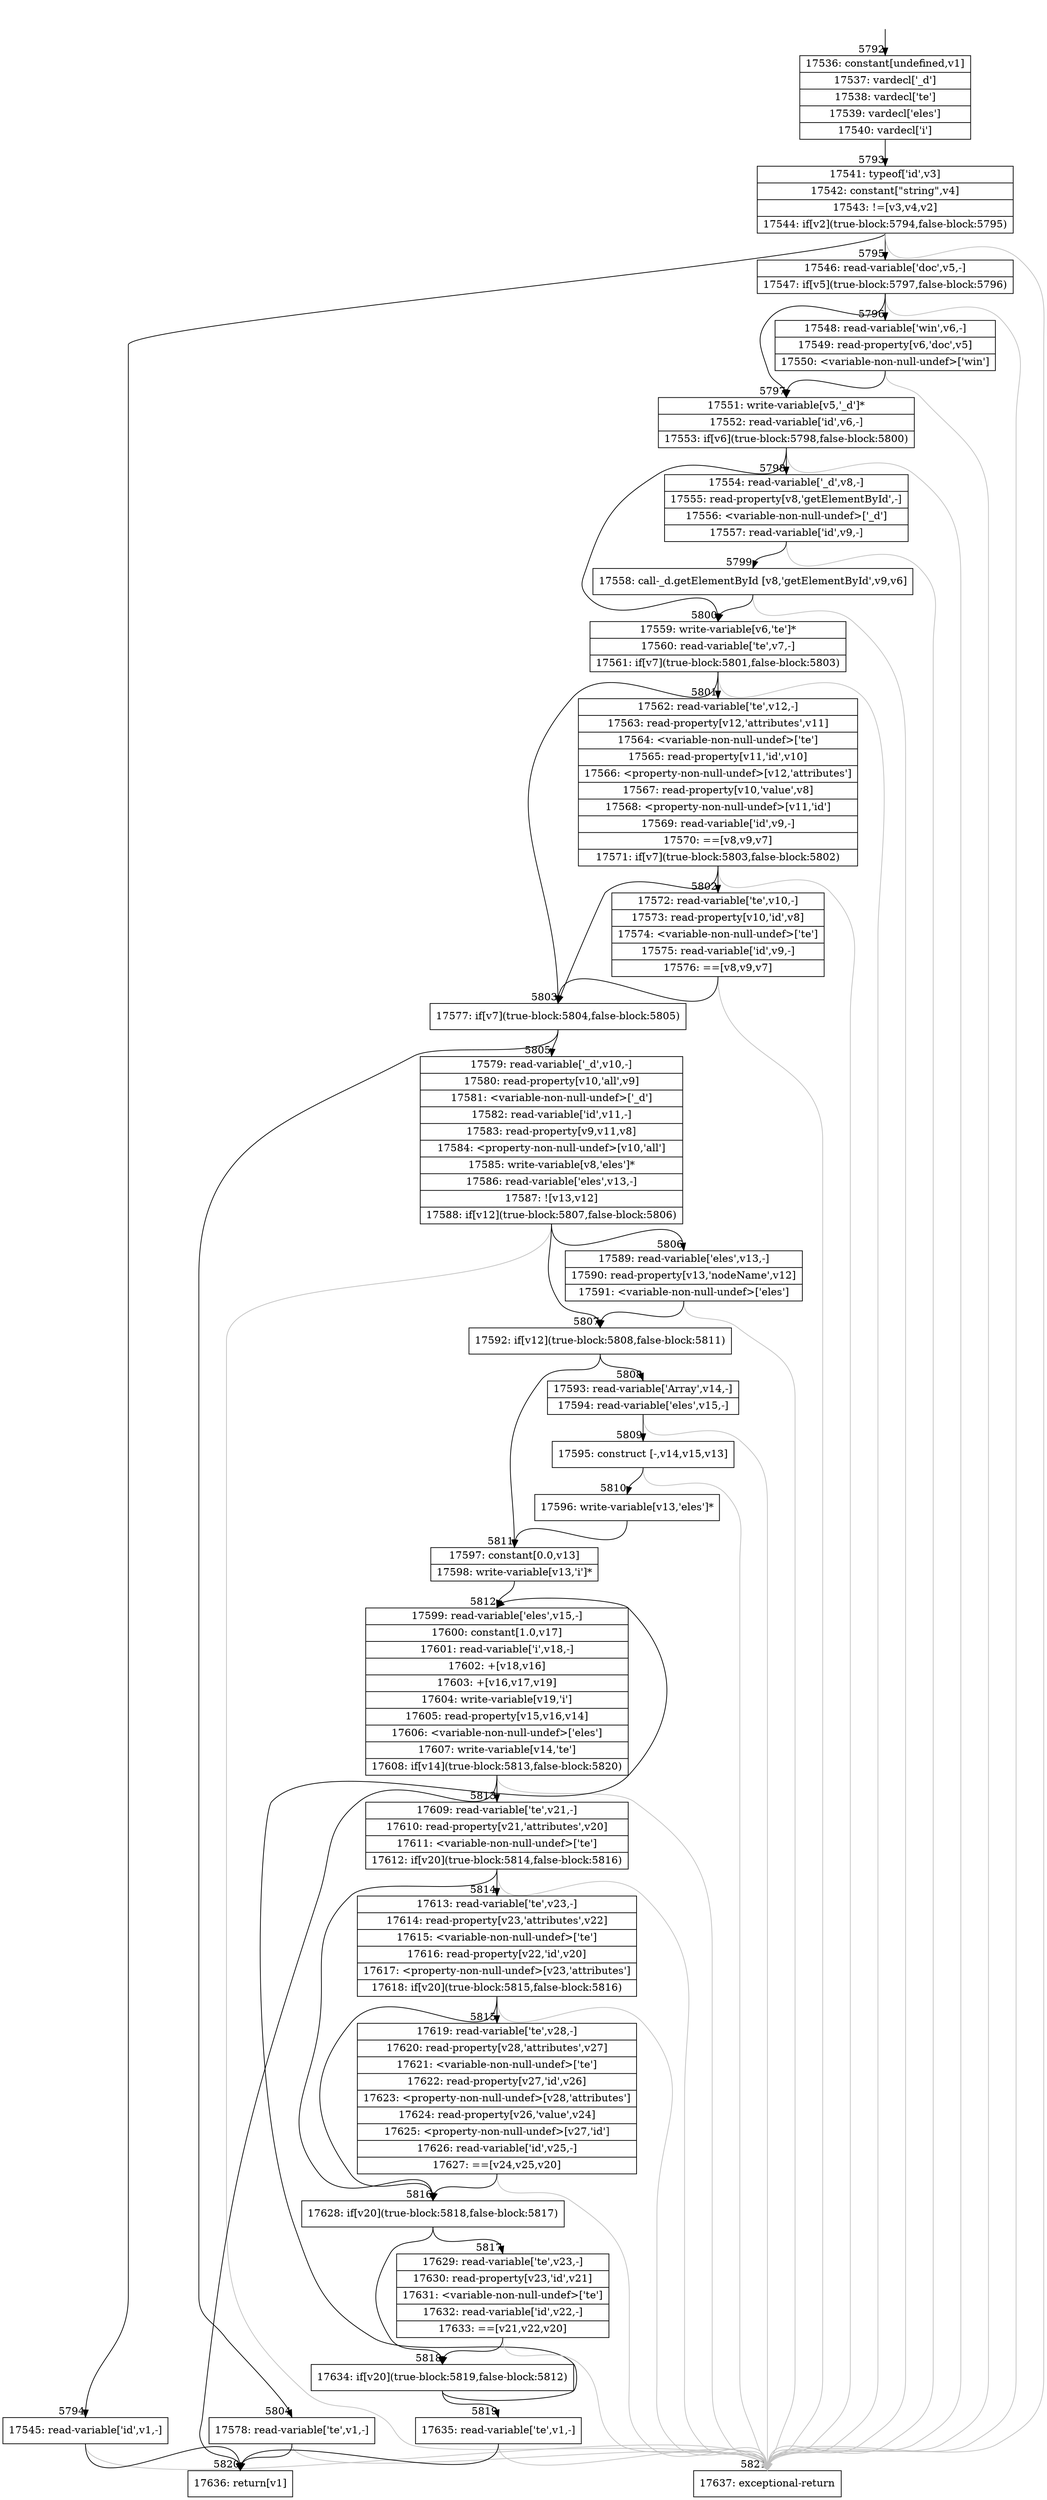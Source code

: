 digraph {
rankdir="TD"
BB_entry395[shape=none,label=""];
BB_entry395 -> BB5792 [tailport=s, headport=n, headlabel="    5792"]
BB5792 [shape=record label="{17536: constant[undefined,v1]|17537: vardecl['_d']|17538: vardecl['te']|17539: vardecl['eles']|17540: vardecl['i']}" ] 
BB5792 -> BB5793 [tailport=s, headport=n, headlabel="      5793"]
BB5793 [shape=record label="{17541: typeof['id',v3]|17542: constant[\"string\",v4]|17543: !=[v3,v4,v2]|17544: if[v2](true-block:5794,false-block:5795)}" ] 
BB5793 -> BB5794 [tailport=s, headport=n, headlabel="      5794"]
BB5793 -> BB5795 [tailport=s, headport=n, headlabel="      5795"]
BB5793 -> BB5821 [tailport=s, headport=n, color=gray, headlabel="      5821"]
BB5794 [shape=record label="{17545: read-variable['id',v1,-]}" ] 
BB5794 -> BB5820 [tailport=s, headport=n, headlabel="      5820"]
BB5794 -> BB5821 [tailport=s, headport=n, color=gray]
BB5795 [shape=record label="{17546: read-variable['doc',v5,-]|17547: if[v5](true-block:5797,false-block:5796)}" ] 
BB5795 -> BB5797 [tailport=s, headport=n, headlabel="      5797"]
BB5795 -> BB5796 [tailport=s, headport=n, headlabel="      5796"]
BB5795 -> BB5821 [tailport=s, headport=n, color=gray]
BB5796 [shape=record label="{17548: read-variable['win',v6,-]|17549: read-property[v6,'doc',v5]|17550: \<variable-non-null-undef\>['win']}" ] 
BB5796 -> BB5797 [tailport=s, headport=n]
BB5796 -> BB5821 [tailport=s, headport=n, color=gray]
BB5797 [shape=record label="{17551: write-variable[v5,'_d']*|17552: read-variable['id',v6,-]|17553: if[v6](true-block:5798,false-block:5800)}" ] 
BB5797 -> BB5800 [tailport=s, headport=n, headlabel="      5800"]
BB5797 -> BB5798 [tailport=s, headport=n, headlabel="      5798"]
BB5797 -> BB5821 [tailport=s, headport=n, color=gray]
BB5798 [shape=record label="{17554: read-variable['_d',v8,-]|17555: read-property[v8,'getElementById',-]|17556: \<variable-non-null-undef\>['_d']|17557: read-variable['id',v9,-]}" ] 
BB5798 -> BB5799 [tailport=s, headport=n, headlabel="      5799"]
BB5798 -> BB5821 [tailport=s, headport=n, color=gray]
BB5799 [shape=record label="{17558: call-_d.getElementById [v8,'getElementById',v9,v6]}" ] 
BB5799 -> BB5800 [tailport=s, headport=n]
BB5799 -> BB5821 [tailport=s, headport=n, color=gray]
BB5800 [shape=record label="{17559: write-variable[v6,'te']*|17560: read-variable['te',v7,-]|17561: if[v7](true-block:5801,false-block:5803)}" ] 
BB5800 -> BB5803 [tailport=s, headport=n, headlabel="      5803"]
BB5800 -> BB5801 [tailport=s, headport=n, headlabel="      5801"]
BB5800 -> BB5821 [tailport=s, headport=n, color=gray]
BB5801 [shape=record label="{17562: read-variable['te',v12,-]|17563: read-property[v12,'attributes',v11]|17564: \<variable-non-null-undef\>['te']|17565: read-property[v11,'id',v10]|17566: \<property-non-null-undef\>[v12,'attributes']|17567: read-property[v10,'value',v8]|17568: \<property-non-null-undef\>[v11,'id']|17569: read-variable['id',v9,-]|17570: ==[v8,v9,v7]|17571: if[v7](true-block:5803,false-block:5802)}" ] 
BB5801 -> BB5803 [tailport=s, headport=n]
BB5801 -> BB5802 [tailport=s, headport=n, headlabel="      5802"]
BB5801 -> BB5821 [tailport=s, headport=n, color=gray]
BB5802 [shape=record label="{17572: read-variable['te',v10,-]|17573: read-property[v10,'id',v8]|17574: \<variable-non-null-undef\>['te']|17575: read-variable['id',v9,-]|17576: ==[v8,v9,v7]}" ] 
BB5802 -> BB5803 [tailport=s, headport=n]
BB5802 -> BB5821 [tailport=s, headport=n, color=gray]
BB5803 [shape=record label="{17577: if[v7](true-block:5804,false-block:5805)}" ] 
BB5803 -> BB5804 [tailport=s, headport=n, headlabel="      5804"]
BB5803 -> BB5805 [tailport=s, headport=n, headlabel="      5805"]
BB5804 [shape=record label="{17578: read-variable['te',v1,-]}" ] 
BB5804 -> BB5820 [tailport=s, headport=n]
BB5804 -> BB5821 [tailport=s, headport=n, color=gray]
BB5805 [shape=record label="{17579: read-variable['_d',v10,-]|17580: read-property[v10,'all',v9]|17581: \<variable-non-null-undef\>['_d']|17582: read-variable['id',v11,-]|17583: read-property[v9,v11,v8]|17584: \<property-non-null-undef\>[v10,'all']|17585: write-variable[v8,'eles']*|17586: read-variable['eles',v13,-]|17587: ![v13,v12]|17588: if[v12](true-block:5807,false-block:5806)}" ] 
BB5805 -> BB5807 [tailport=s, headport=n, headlabel="      5807"]
BB5805 -> BB5806 [tailport=s, headport=n, headlabel="      5806"]
BB5805 -> BB5821 [tailport=s, headport=n, color=gray]
BB5806 [shape=record label="{17589: read-variable['eles',v13,-]|17590: read-property[v13,'nodeName',v12]|17591: \<variable-non-null-undef\>['eles']}" ] 
BB5806 -> BB5807 [tailport=s, headport=n]
BB5806 -> BB5821 [tailport=s, headport=n, color=gray]
BB5807 [shape=record label="{17592: if[v12](true-block:5808,false-block:5811)}" ] 
BB5807 -> BB5808 [tailport=s, headport=n, headlabel="      5808"]
BB5807 -> BB5811 [tailport=s, headport=n, headlabel="      5811"]
BB5808 [shape=record label="{17593: read-variable['Array',v14,-]|17594: read-variable['eles',v15,-]}" ] 
BB5808 -> BB5809 [tailport=s, headport=n, headlabel="      5809"]
BB5808 -> BB5821 [tailport=s, headport=n, color=gray]
BB5809 [shape=record label="{17595: construct [-,v14,v15,v13]}" ] 
BB5809 -> BB5810 [tailport=s, headport=n, headlabel="      5810"]
BB5809 -> BB5821 [tailport=s, headport=n, color=gray]
BB5810 [shape=record label="{17596: write-variable[v13,'eles']*}" ] 
BB5810 -> BB5811 [tailport=s, headport=n]
BB5811 [shape=record label="{17597: constant[0.0,v13]|17598: write-variable[v13,'i']*}" ] 
BB5811 -> BB5812 [tailport=s, headport=n, headlabel="      5812"]
BB5812 [shape=record label="{17599: read-variable['eles',v15,-]|17600: constant[1.0,v17]|17601: read-variable['i',v18,-]|17602: +[v18,v16]|17603: +[v16,v17,v19]|17604: write-variable[v19,'i']|17605: read-property[v15,v16,v14]|17606: \<variable-non-null-undef\>['eles']|17607: write-variable[v14,'te']|17608: if[v14](true-block:5813,false-block:5820)}" ] 
BB5812 -> BB5813 [tailport=s, headport=n, headlabel="      5813"]
BB5812 -> BB5820 [tailport=s, headport=n]
BB5812 -> BB5821 [tailport=s, headport=n, color=gray]
BB5813 [shape=record label="{17609: read-variable['te',v21,-]|17610: read-property[v21,'attributes',v20]|17611: \<variable-non-null-undef\>['te']|17612: if[v20](true-block:5814,false-block:5816)}" ] 
BB5813 -> BB5816 [tailport=s, headport=n, headlabel="      5816"]
BB5813 -> BB5814 [tailport=s, headport=n, headlabel="      5814"]
BB5813 -> BB5821 [tailport=s, headport=n, color=gray]
BB5814 [shape=record label="{17613: read-variable['te',v23,-]|17614: read-property[v23,'attributes',v22]|17615: \<variable-non-null-undef\>['te']|17616: read-property[v22,'id',v20]|17617: \<property-non-null-undef\>[v23,'attributes']|17618: if[v20](true-block:5815,false-block:5816)}" ] 
BB5814 -> BB5816 [tailport=s, headport=n]
BB5814 -> BB5815 [tailport=s, headport=n, headlabel="      5815"]
BB5814 -> BB5821 [tailport=s, headport=n, color=gray]
BB5815 [shape=record label="{17619: read-variable['te',v28,-]|17620: read-property[v28,'attributes',v27]|17621: \<variable-non-null-undef\>['te']|17622: read-property[v27,'id',v26]|17623: \<property-non-null-undef\>[v28,'attributes']|17624: read-property[v26,'value',v24]|17625: \<property-non-null-undef\>[v27,'id']|17626: read-variable['id',v25,-]|17627: ==[v24,v25,v20]}" ] 
BB5815 -> BB5816 [tailport=s, headport=n]
BB5815 -> BB5821 [tailport=s, headport=n, color=gray]
BB5816 [shape=record label="{17628: if[v20](true-block:5818,false-block:5817)}" ] 
BB5816 -> BB5818 [tailport=s, headport=n, headlabel="      5818"]
BB5816 -> BB5817 [tailport=s, headport=n, headlabel="      5817"]
BB5817 [shape=record label="{17629: read-variable['te',v23,-]|17630: read-property[v23,'id',v21]|17631: \<variable-non-null-undef\>['te']|17632: read-variable['id',v22,-]|17633: ==[v21,v22,v20]}" ] 
BB5817 -> BB5818 [tailport=s, headport=n]
BB5817 -> BB5821 [tailport=s, headport=n, color=gray]
BB5818 [shape=record label="{17634: if[v20](true-block:5819,false-block:5812)}" ] 
BB5818 -> BB5819 [tailport=s, headport=n, headlabel="      5819"]
BB5818 -> BB5812 [tailport=s, headport=n]
BB5819 [shape=record label="{17635: read-variable['te',v1,-]}" ] 
BB5819 -> BB5820 [tailport=s, headport=n]
BB5819 -> BB5821 [tailport=s, headport=n, color=gray]
BB5820 [shape=record label="{17636: return[v1]}" ] 
BB5821 [shape=record label="{17637: exceptional-return}" ] 
//#$~ 8331
}
